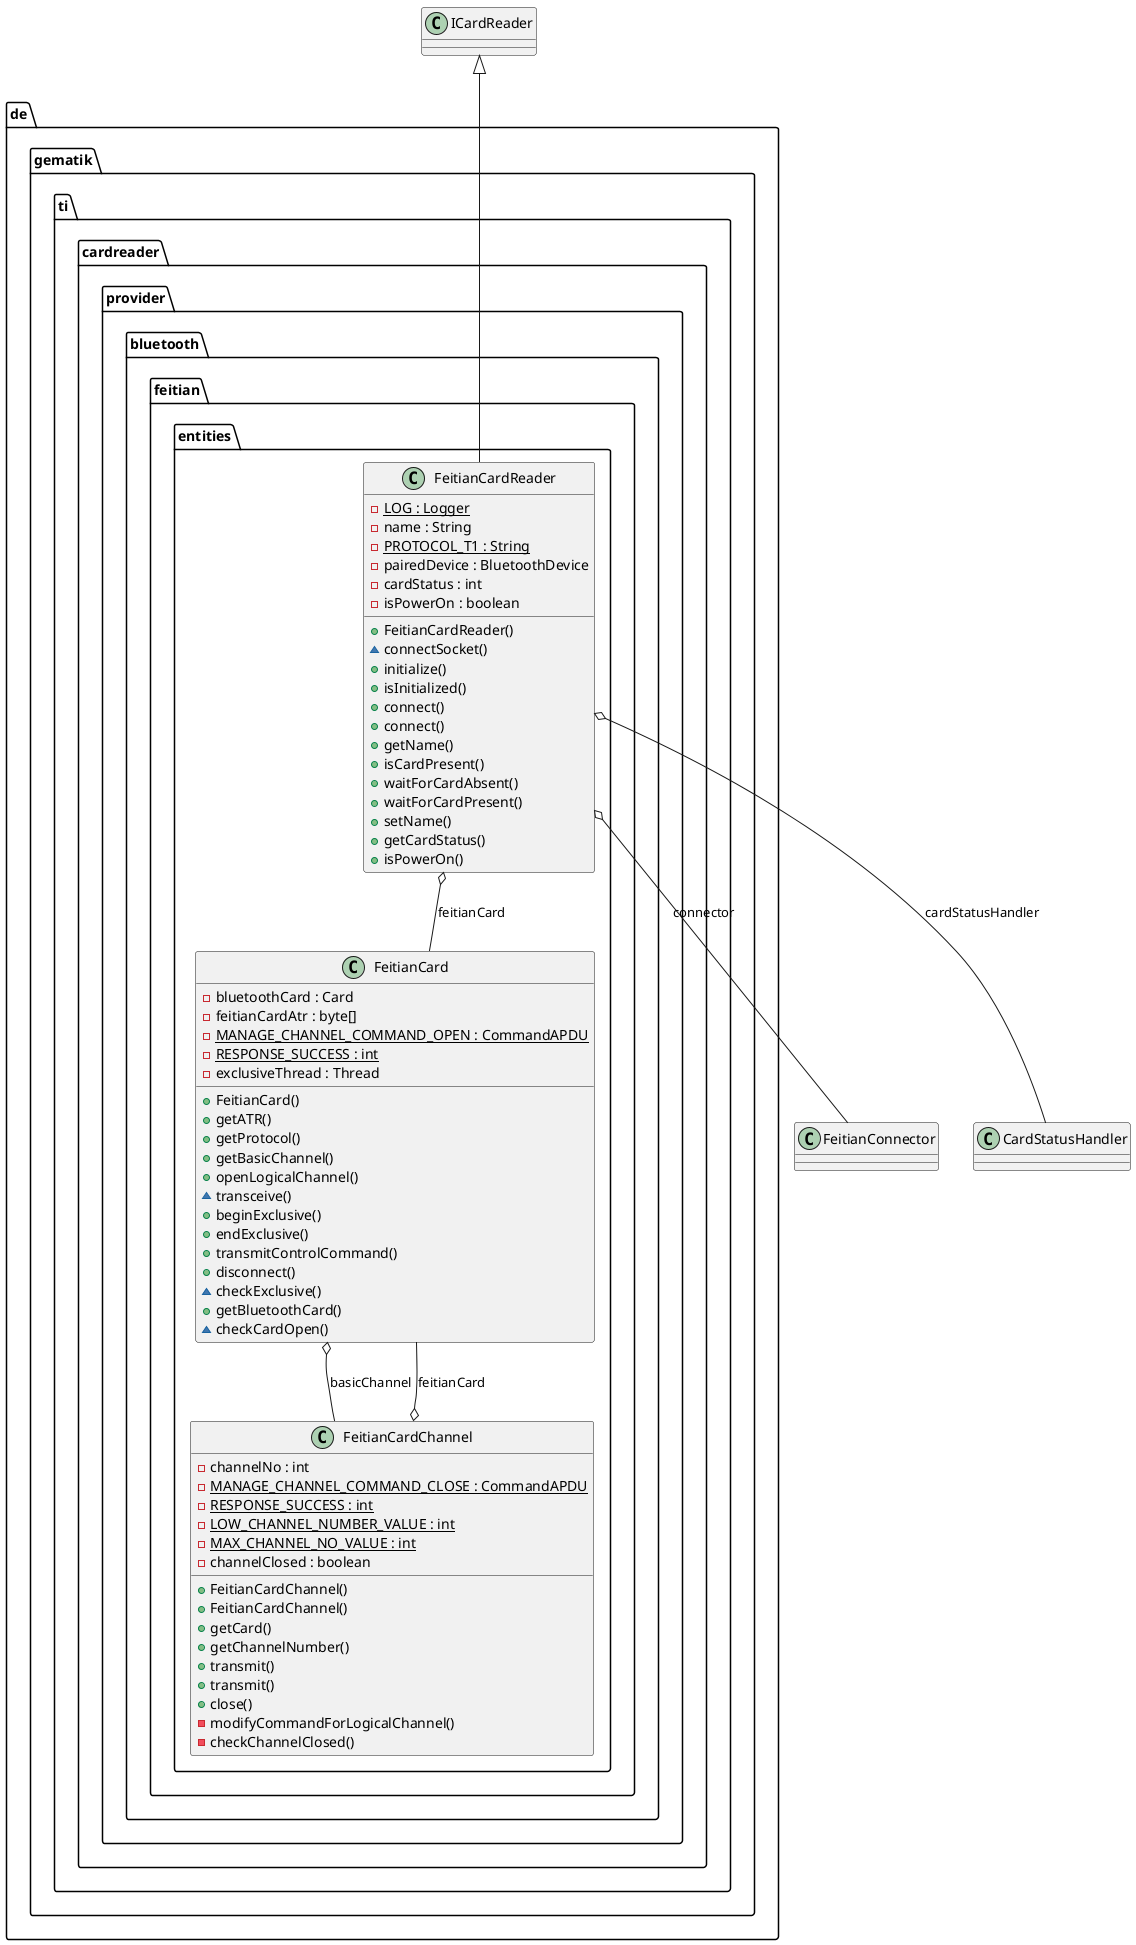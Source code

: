 @startuml



  package de.gematik.ti.cardreader.provider.bluetooth.feitian {
    package de.gematik.ti.cardreader.provider.bluetooth.feitian.entities {
      class FeitianCard {
          - bluetoothCard : Card
          - feitianCardAtr : byte[]
          {static} - MANAGE_CHANNEL_COMMAND_OPEN : CommandAPDU
          {static} - RESPONSE_SUCCESS : int
          - exclusiveThread : Thread
          + FeitianCard()
          + getATR()
          + getProtocol()
          + getBasicChannel()
          + openLogicalChannel()
          ~ transceive()
          + beginExclusive()
          + endExclusive()
          + transmitControlCommand()
          + disconnect()
          ~ checkExclusive()
          + getBluetoothCard()
          ~ checkCardOpen()
      }
    }
  }
  

  package de.gematik.ti.cardreader.provider.bluetooth.feitian {
    package de.gematik.ti.cardreader.provider.bluetooth.feitian.entities {
      class FeitianCardChannel {
          - channelNo : int
          {static} - MANAGE_CHANNEL_COMMAND_CLOSE : CommandAPDU
          {static} - RESPONSE_SUCCESS : int
          {static} - LOW_CHANNEL_NUMBER_VALUE : int
          {static} - MAX_CHANNEL_NO_VALUE : int
          - channelClosed : boolean
          + FeitianCardChannel()
          + FeitianCardChannel()
          + getCard()
          + getChannelNumber()
          + transmit()
          + transmit()
          + close()
          - modifyCommandForLogicalChannel()
          - checkChannelClosed()
      }
    }
  }
  

  package de.gematik.ti.cardreader.provider.bluetooth.feitian {
    package de.gematik.ti.cardreader.provider.bluetooth.feitian.entities {
      class FeitianCardReader {
          {static} - LOG : Logger
          - name : String
          {static} - PROTOCOL_T1 : String
          - pairedDevice : BluetoothDevice
          - cardStatus : int
          - isPowerOn : boolean
          + FeitianCardReader()
          ~ connectSocket()
          + initialize()
          + isInitialized()
          + connect()
          + connect()
          + getName()
          + isCardPresent()
          + waitForCardAbsent()
          + waitForCardPresent()
          + setName()
          + getCardStatus()
          + isPowerOn()
      }
    }
  }
  

  FeitianCard o-- FeitianCardChannel : basicChannel
  FeitianCardChannel o-- FeitianCard : feitianCard
  FeitianCardReader -up-|> ICardReader
  FeitianCardReader o-- FeitianCard : feitianCard
  FeitianCardReader o-- FeitianConnector : connector
  FeitianCardReader o-- CardStatusHandler : cardStatusHandler









@enduml
